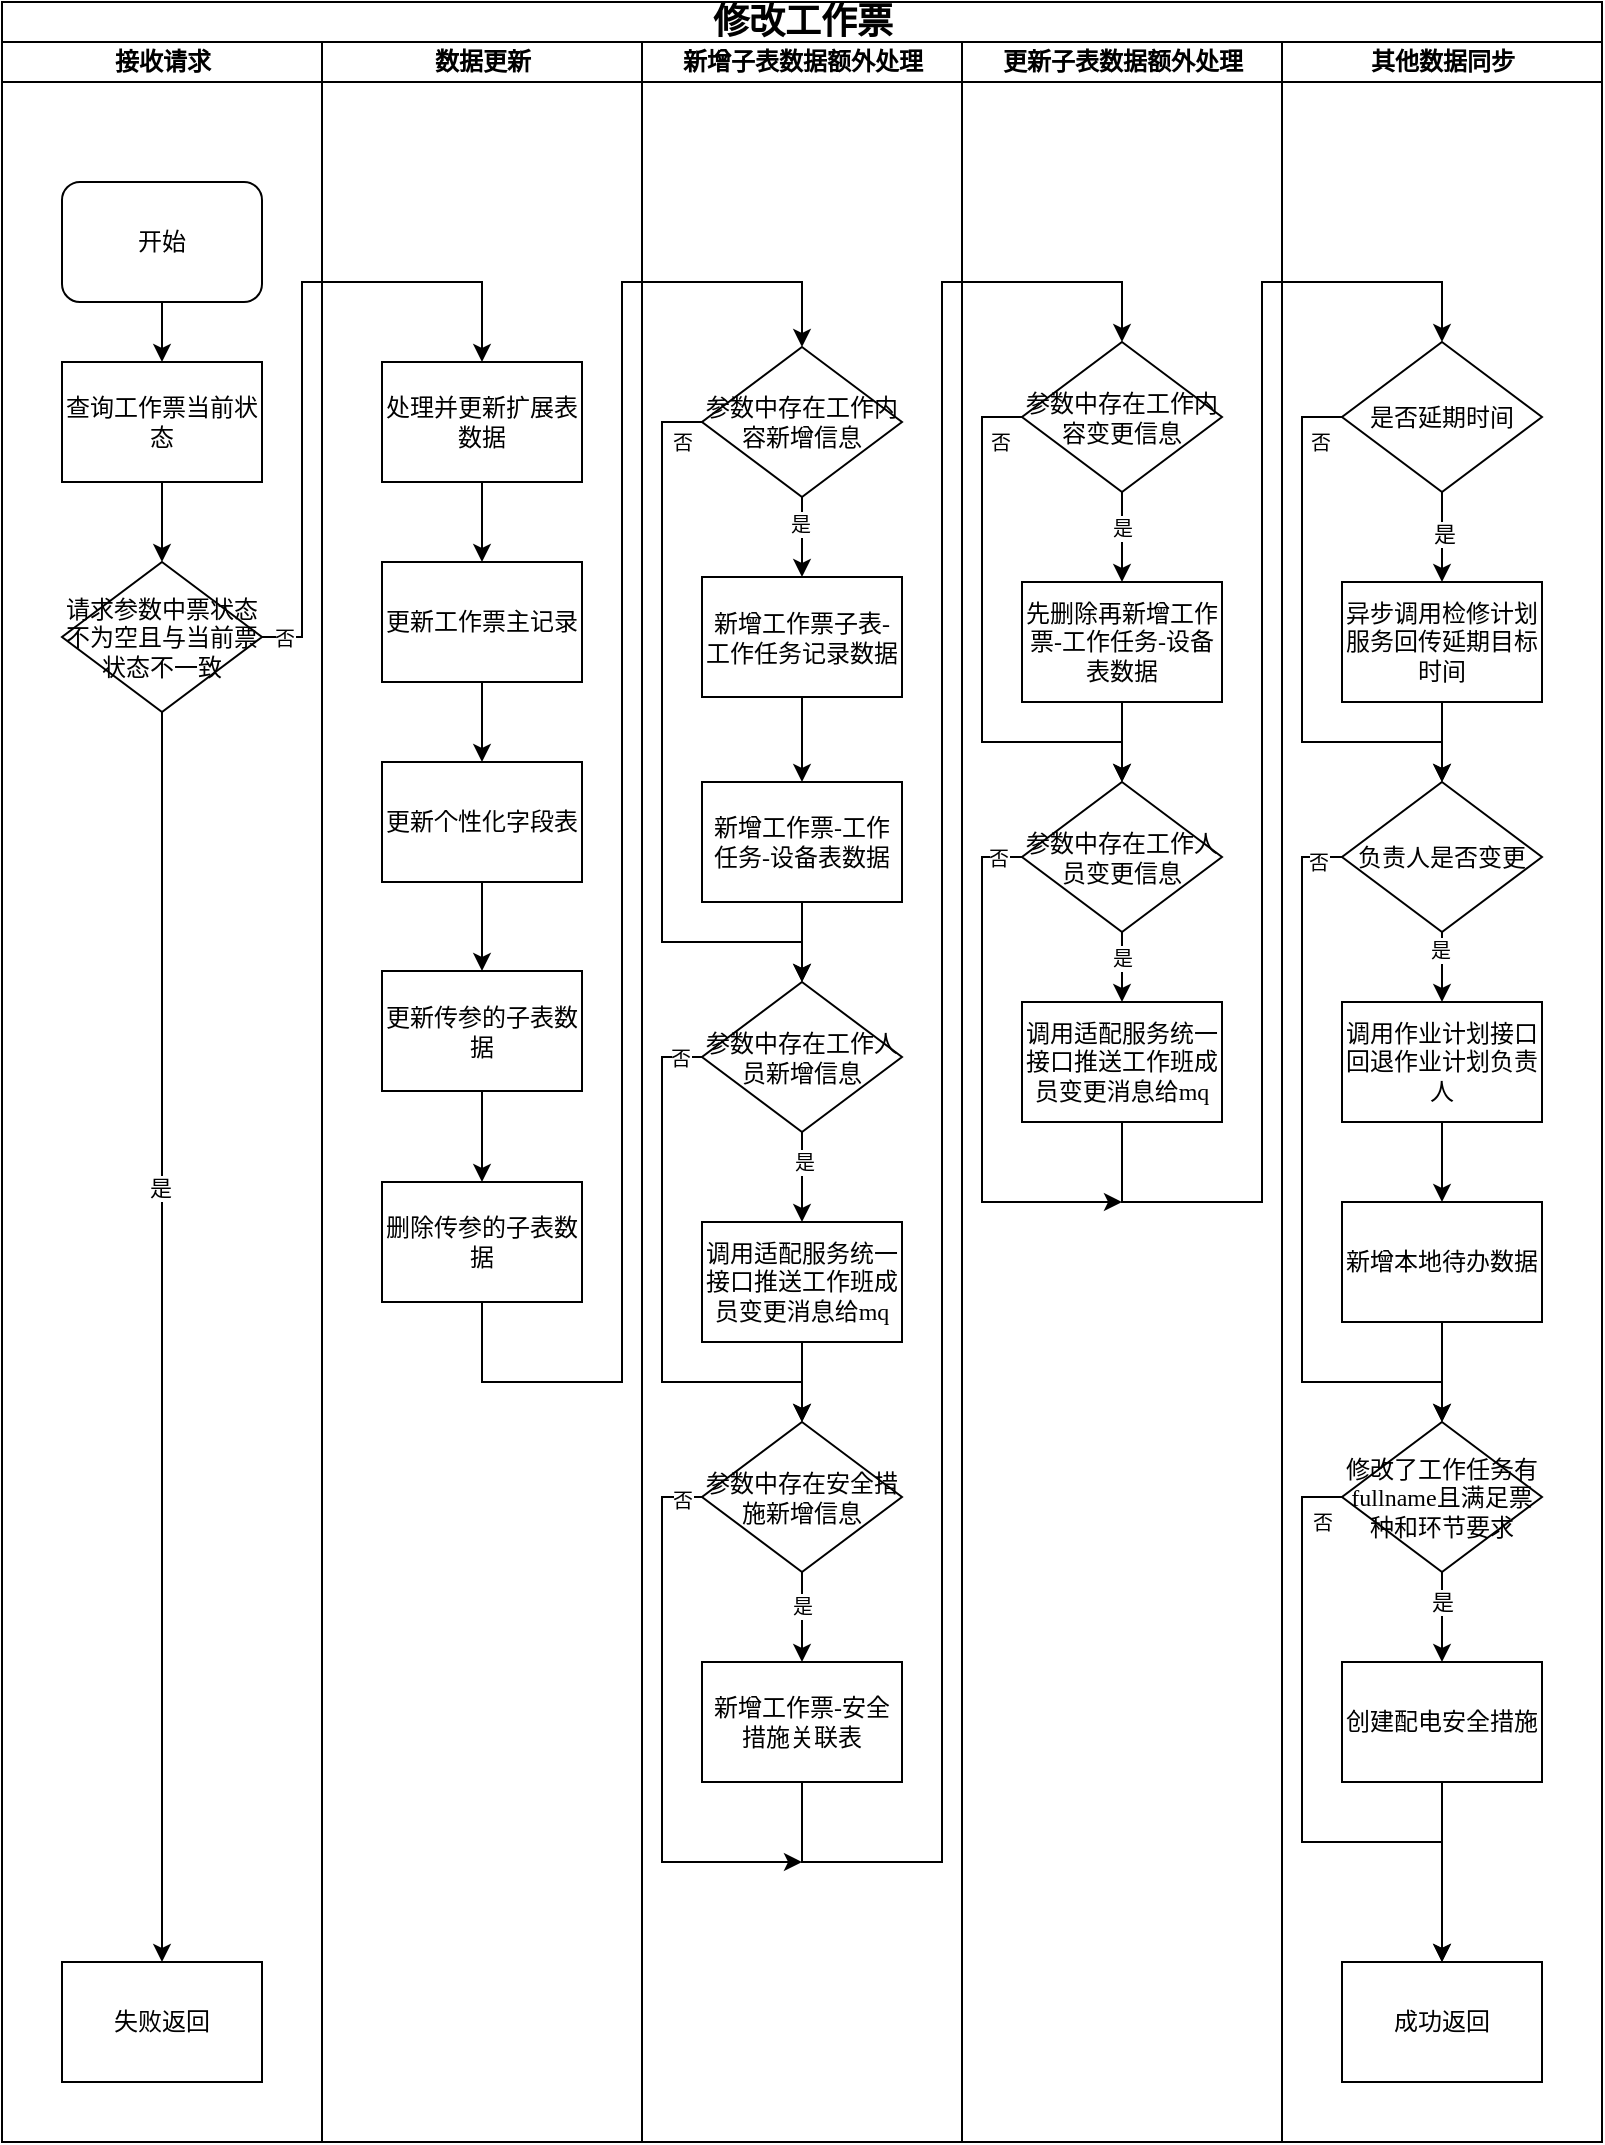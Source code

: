 <mxfile version="26.2.12">
  <diagram name="第 1 页" id="knIPtZ0YHgmLipvf_T2b">
    <mxGraphModel dx="1044" dy="562" grid="1" gridSize="10" guides="1" tooltips="1" connect="1" arrows="1" fold="1" page="1" pageScale="1" pageWidth="827" pageHeight="1169" math="0" shadow="0">
      <root>
        <mxCell id="0" />
        <mxCell id="1" parent="0" />
        <mxCell id="E2VgF8O7wM1RU6FWd8jb-1" value="&lt;font style=&quot;font-size: 18px;&quot;&gt;修改工作票&lt;/font&gt;" style="swimlane;html=1;childLayout=stackLayout;startSize=20;rounded=0;shadow=0;labelBackgroundColor=none;strokeWidth=1;fontFamily=Verdana;fontSize=8;align=center;" parent="1" vertex="1">
          <mxGeometry x="70" y="40" width="800" height="1070" as="geometry" />
        </mxCell>
        <mxCell id="E2VgF8O7wM1RU6FWd8jb-2" value="接收请求" style="swimlane;html=1;startSize=20;" parent="E2VgF8O7wM1RU6FWd8jb-1" vertex="1">
          <mxGeometry y="20" width="160" height="1050" as="geometry">
            <mxRectangle y="20" width="40" height="730" as="alternateBounds" />
          </mxGeometry>
        </mxCell>
        <mxCell id="E2VgF8O7wM1RU6FWd8jb-3" style="edgeStyle=orthogonalEdgeStyle;rounded=0;orthogonalLoop=1;jettySize=auto;html=1;exitX=0.5;exitY=1;exitDx=0;exitDy=0;entryX=0.5;entryY=0;entryDx=0;entryDy=0;" parent="E2VgF8O7wM1RU6FWd8jb-2" source="E2VgF8O7wM1RU6FWd8jb-4" target="E2VgF8O7wM1RU6FWd8jb-9" edge="1">
          <mxGeometry relative="1" as="geometry">
            <mxPoint x="70" y="167.5" as="targetPoint" />
          </mxGeometry>
        </mxCell>
        <mxCell id="E2VgF8O7wM1RU6FWd8jb-4" value="&lt;font style=&quot;font-size: 12px;&quot;&gt;开始&lt;/font&gt;" style="rounded=1;whiteSpace=wrap;html=1;shadow=0;labelBackgroundColor=none;strokeWidth=1;fontFamily=Verdana;fontSize=8;align=center;" parent="E2VgF8O7wM1RU6FWd8jb-2" vertex="1">
          <mxGeometry x="30" y="70" width="100" height="60" as="geometry" />
        </mxCell>
        <mxCell id="E2VgF8O7wM1RU6FWd8jb-5" style="edgeStyle=orthogonalEdgeStyle;rounded=0;orthogonalLoop=1;jettySize=auto;html=1;entryX=0.5;entryY=0;entryDx=0;entryDy=0;exitX=0.5;exitY=1;exitDx=0;exitDy=0;" parent="E2VgF8O7wM1RU6FWd8jb-2" source="E2VgF8O7wM1RU6FWd8jb-10" target="E2VgF8O7wM1RU6FWd8jb-7" edge="1">
          <mxGeometry relative="1" as="geometry">
            <mxPoint x="70" y="980" as="targetPoint" />
            <mxPoint x="70" y="440" as="sourcePoint" />
            <Array as="points">
              <mxPoint x="80" y="660" />
              <mxPoint x="80" y="660" />
            </Array>
          </mxGeometry>
        </mxCell>
        <mxCell id="E2VgF8O7wM1RU6FWd8jb-6" value="是" style="edgeLabel;html=1;align=center;verticalAlign=middle;resizable=0;points=[];" parent="E2VgF8O7wM1RU6FWd8jb-5" vertex="1" connectable="0">
          <mxGeometry x="-0.24" y="-1" relative="1" as="geometry">
            <mxPoint as="offset" />
          </mxGeometry>
        </mxCell>
        <mxCell id="E2VgF8O7wM1RU6FWd8jb-7" value="&lt;span style=&quot;font-size: 12px;&quot;&gt;失败返回&lt;/span&gt;" style="whiteSpace=wrap;html=1;fontSize=8;fontFamily=Verdana;rounded=0;shadow=0;labelBackgroundColor=none;strokeWidth=1;" parent="E2VgF8O7wM1RU6FWd8jb-2" vertex="1">
          <mxGeometry x="30" y="960" width="100" height="60" as="geometry" />
        </mxCell>
        <mxCell id="E2VgF8O7wM1RU6FWd8jb-8" style="edgeStyle=orthogonalEdgeStyle;rounded=0;orthogonalLoop=1;jettySize=auto;html=1;exitX=0.5;exitY=1;exitDx=0;exitDy=0;entryX=0.5;entryY=0;entryDx=0;entryDy=0;" parent="E2VgF8O7wM1RU6FWd8jb-2" source="E2VgF8O7wM1RU6FWd8jb-9" target="E2VgF8O7wM1RU6FWd8jb-10" edge="1">
          <mxGeometry relative="1" as="geometry">
            <mxPoint x="70" y="260" as="targetPoint" />
          </mxGeometry>
        </mxCell>
        <mxCell id="E2VgF8O7wM1RU6FWd8jb-9" value="&lt;span style=&quot;font-size: 12px;&quot;&gt;查询工作票当前状态&lt;/span&gt;" style="whiteSpace=wrap;html=1;fontSize=8;fontFamily=Verdana;rounded=0;shadow=0;labelBackgroundColor=none;strokeWidth=1;" parent="E2VgF8O7wM1RU6FWd8jb-2" vertex="1">
          <mxGeometry x="30" y="160" width="100" height="60" as="geometry" />
        </mxCell>
        <mxCell id="E2VgF8O7wM1RU6FWd8jb-10" value="&lt;span style=&quot;font-size: 12px;&quot;&gt;请求参数中票状态&lt;/span&gt;&lt;div&gt;&lt;span style=&quot;font-size: 12px;&quot;&gt;不为空且与当前票状态不一致&lt;/span&gt;&lt;/div&gt;" style="rhombus;whiteSpace=wrap;html=1;rounded=0;shadow=0;labelBackgroundColor=none;strokeWidth=1;fontFamily=Verdana;fontSize=8;align=center;" parent="E2VgF8O7wM1RU6FWd8jb-2" vertex="1">
          <mxGeometry x="30" y="260" width="100" height="75" as="geometry" />
        </mxCell>
        <mxCell id="E2VgF8O7wM1RU6FWd8jb-11" value="数据更新" style="swimlane;html=1;startSize=20;" parent="E2VgF8O7wM1RU6FWd8jb-1" vertex="1">
          <mxGeometry x="160" y="20" width="160" height="1050" as="geometry" />
        </mxCell>
        <mxCell id="E2VgF8O7wM1RU6FWd8jb-53" style="edgeStyle=orthogonalEdgeStyle;rounded=0;orthogonalLoop=1;jettySize=auto;html=1;exitX=0.5;exitY=1;exitDx=0;exitDy=0;" parent="E2VgF8O7wM1RU6FWd8jb-11" source="E2VgF8O7wM1RU6FWd8jb-49" target="E2VgF8O7wM1RU6FWd8jb-52" edge="1">
          <mxGeometry relative="1" as="geometry" />
        </mxCell>
        <mxCell id="E2VgF8O7wM1RU6FWd8jb-49" value="&lt;span style=&quot;font-size: 12px;&quot;&gt;处理并更新扩展表数据&lt;/span&gt;" style="whiteSpace=wrap;html=1;fontSize=8;fontFamily=Verdana;rounded=0;shadow=0;labelBackgroundColor=none;strokeWidth=1;" parent="E2VgF8O7wM1RU6FWd8jb-11" vertex="1">
          <mxGeometry x="30" y="160" width="100" height="60" as="geometry" />
        </mxCell>
        <mxCell id="E2VgF8O7wM1RU6FWd8jb-55" style="edgeStyle=orthogonalEdgeStyle;rounded=0;orthogonalLoop=1;jettySize=auto;html=1;exitX=0.5;exitY=1;exitDx=0;exitDy=0;entryX=0.5;entryY=0;entryDx=0;entryDy=0;" parent="E2VgF8O7wM1RU6FWd8jb-11" source="E2VgF8O7wM1RU6FWd8jb-52" target="E2VgF8O7wM1RU6FWd8jb-54" edge="1">
          <mxGeometry relative="1" as="geometry" />
        </mxCell>
        <mxCell id="E2VgF8O7wM1RU6FWd8jb-52" value="&lt;span style=&quot;font-size: 12px;&quot;&gt;更新工作票主记录&lt;/span&gt;" style="whiteSpace=wrap;html=1;fontSize=8;fontFamily=Verdana;rounded=0;shadow=0;labelBackgroundColor=none;strokeWidth=1;" parent="E2VgF8O7wM1RU6FWd8jb-11" vertex="1">
          <mxGeometry x="30" y="260" width="100" height="60" as="geometry" />
        </mxCell>
        <mxCell id="E2VgF8O7wM1RU6FWd8jb-57" style="edgeStyle=orthogonalEdgeStyle;rounded=0;orthogonalLoop=1;jettySize=auto;html=1;exitX=0.5;exitY=1;exitDx=0;exitDy=0;" parent="E2VgF8O7wM1RU6FWd8jb-11" source="E2VgF8O7wM1RU6FWd8jb-54" target="E2VgF8O7wM1RU6FWd8jb-56" edge="1">
          <mxGeometry relative="1" as="geometry" />
        </mxCell>
        <mxCell id="E2VgF8O7wM1RU6FWd8jb-54" value="&lt;span style=&quot;font-size: 12px;&quot;&gt;更新个性化字段表&lt;/span&gt;" style="whiteSpace=wrap;html=1;fontSize=8;fontFamily=Verdana;rounded=0;shadow=0;labelBackgroundColor=none;strokeWidth=1;" parent="E2VgF8O7wM1RU6FWd8jb-11" vertex="1">
          <mxGeometry x="30" y="360" width="100" height="60" as="geometry" />
        </mxCell>
        <mxCell id="E2VgF8O7wM1RU6FWd8jb-59" style="edgeStyle=orthogonalEdgeStyle;rounded=0;orthogonalLoop=1;jettySize=auto;html=1;exitX=0.5;exitY=1;exitDx=0;exitDy=0;" parent="E2VgF8O7wM1RU6FWd8jb-11" source="E2VgF8O7wM1RU6FWd8jb-56" target="E2VgF8O7wM1RU6FWd8jb-58" edge="1">
          <mxGeometry relative="1" as="geometry" />
        </mxCell>
        <mxCell id="E2VgF8O7wM1RU6FWd8jb-56" value="&lt;span style=&quot;font-size: 12px;&quot;&gt;更新传参的子表数据&lt;/span&gt;" style="whiteSpace=wrap;html=1;fontSize=8;fontFamily=Verdana;rounded=0;shadow=0;labelBackgroundColor=none;strokeWidth=1;" parent="E2VgF8O7wM1RU6FWd8jb-11" vertex="1">
          <mxGeometry x="30" y="464.5" width="100" height="60" as="geometry" />
        </mxCell>
        <mxCell id="E2VgF8O7wM1RU6FWd8jb-58" value="&lt;span style=&quot;font-size: 12px;&quot;&gt;删除传参的子表数据&lt;/span&gt;" style="whiteSpace=wrap;html=1;fontSize=8;fontFamily=Verdana;rounded=0;shadow=0;labelBackgroundColor=none;strokeWidth=1;" parent="E2VgF8O7wM1RU6FWd8jb-11" vertex="1">
          <mxGeometry x="30" y="570" width="100" height="60" as="geometry" />
        </mxCell>
        <mxCell id="E2VgF8O7wM1RU6FWd8jb-30" value="新增子表数据额外处理" style="swimlane;html=1;startSize=20;" parent="E2VgF8O7wM1RU6FWd8jb-1" vertex="1">
          <mxGeometry x="320" y="20" width="160" height="1050" as="geometry" />
        </mxCell>
        <mxCell id="E2VgF8O7wM1RU6FWd8jb-63" style="edgeStyle=orthogonalEdgeStyle;rounded=0;orthogonalLoop=1;jettySize=auto;html=1;exitX=0.5;exitY=1;exitDx=0;exitDy=0;entryX=0.5;entryY=0;entryDx=0;entryDy=0;" parent="E2VgF8O7wM1RU6FWd8jb-30" source="E2VgF8O7wM1RU6FWd8jb-61" target="E2VgF8O7wM1RU6FWd8jb-62" edge="1">
          <mxGeometry relative="1" as="geometry" />
        </mxCell>
        <mxCell id="E2VgF8O7wM1RU6FWd8jb-64" value="&lt;font style=&quot;font-size: 10px;&quot;&gt;是&lt;/font&gt;" style="edgeLabel;html=1;align=center;verticalAlign=middle;resizable=0;points=[];" parent="E2VgF8O7wM1RU6FWd8jb-63" vertex="1" connectable="0">
          <mxGeometry x="-0.325" y="-1" relative="1" as="geometry">
            <mxPoint as="offset" />
          </mxGeometry>
        </mxCell>
        <mxCell id="E2VgF8O7wM1RU6FWd8jb-69" style="edgeStyle=orthogonalEdgeStyle;rounded=0;orthogonalLoop=1;jettySize=auto;html=1;exitX=0;exitY=0.5;exitDx=0;exitDy=0;entryX=0.5;entryY=0;entryDx=0;entryDy=0;" parent="E2VgF8O7wM1RU6FWd8jb-30" source="E2VgF8O7wM1RU6FWd8jb-61" target="E2VgF8O7wM1RU6FWd8jb-67" edge="1">
          <mxGeometry relative="1" as="geometry">
            <Array as="points">
              <mxPoint x="10" y="190" />
              <mxPoint x="10" y="450" />
              <mxPoint x="80" y="450" />
            </Array>
          </mxGeometry>
        </mxCell>
        <mxCell id="E2VgF8O7wM1RU6FWd8jb-70" value="&lt;font style=&quot;font-size: 10px;&quot;&gt;否&lt;/font&gt;" style="edgeLabel;html=1;align=center;verticalAlign=middle;resizable=0;points=[];" parent="E2VgF8O7wM1RU6FWd8jb-69" vertex="1" connectable="0">
          <mxGeometry x="-0.942" relative="1" as="geometry">
            <mxPoint y="10" as="offset" />
          </mxGeometry>
        </mxCell>
        <mxCell id="E2VgF8O7wM1RU6FWd8jb-61" value="&lt;span style=&quot;font-size: 12px;&quot;&gt;参数中存在工作内容新增信息&lt;/span&gt;" style="rhombus;whiteSpace=wrap;html=1;rounded=0;shadow=0;labelBackgroundColor=none;strokeWidth=1;fontFamily=Verdana;fontSize=8;align=center;" parent="E2VgF8O7wM1RU6FWd8jb-30" vertex="1">
          <mxGeometry x="30" y="152.5" width="100" height="75" as="geometry" />
        </mxCell>
        <mxCell id="E2VgF8O7wM1RU6FWd8jb-66" style="edgeStyle=orthogonalEdgeStyle;rounded=0;orthogonalLoop=1;jettySize=auto;html=1;exitX=0.5;exitY=1;exitDx=0;exitDy=0;" parent="E2VgF8O7wM1RU6FWd8jb-30" source="E2VgF8O7wM1RU6FWd8jb-62" target="E2VgF8O7wM1RU6FWd8jb-65" edge="1">
          <mxGeometry relative="1" as="geometry" />
        </mxCell>
        <mxCell id="E2VgF8O7wM1RU6FWd8jb-62" value="&lt;span style=&quot;font-size: 12px;&quot;&gt;新增工作票子表-工作任务记录数据&lt;/span&gt;" style="whiteSpace=wrap;html=1;fontSize=8;fontFamily=Verdana;rounded=0;shadow=0;labelBackgroundColor=none;strokeWidth=1;" parent="E2VgF8O7wM1RU6FWd8jb-30" vertex="1">
          <mxGeometry x="30" y="267.5" width="100" height="60" as="geometry" />
        </mxCell>
        <mxCell id="E2VgF8O7wM1RU6FWd8jb-68" style="edgeStyle=orthogonalEdgeStyle;rounded=0;orthogonalLoop=1;jettySize=auto;html=1;exitX=0.5;exitY=1;exitDx=0;exitDy=0;entryX=0.5;entryY=0;entryDx=0;entryDy=0;" parent="E2VgF8O7wM1RU6FWd8jb-30" source="E2VgF8O7wM1RU6FWd8jb-65" target="E2VgF8O7wM1RU6FWd8jb-67" edge="1">
          <mxGeometry relative="1" as="geometry" />
        </mxCell>
        <mxCell id="E2VgF8O7wM1RU6FWd8jb-65" value="&lt;span style=&quot;font-size: 12px;&quot;&gt;新增工作票-工作任务-设备表数据&lt;/span&gt;" style="whiteSpace=wrap;html=1;fontSize=8;fontFamily=Verdana;rounded=0;shadow=0;labelBackgroundColor=none;strokeWidth=1;" parent="E2VgF8O7wM1RU6FWd8jb-30" vertex="1">
          <mxGeometry x="30" y="370" width="100" height="60" as="geometry" />
        </mxCell>
        <mxCell id="E2VgF8O7wM1RU6FWd8jb-72" style="edgeStyle=orthogonalEdgeStyle;rounded=0;orthogonalLoop=1;jettySize=auto;html=1;exitX=0.5;exitY=1;exitDx=0;exitDy=0;entryX=0.5;entryY=0;entryDx=0;entryDy=0;" parent="E2VgF8O7wM1RU6FWd8jb-30" source="E2VgF8O7wM1RU6FWd8jb-67" target="E2VgF8O7wM1RU6FWd8jb-71" edge="1">
          <mxGeometry relative="1" as="geometry" />
        </mxCell>
        <mxCell id="E2VgF8O7wM1RU6FWd8jb-75" value="&lt;font style=&quot;font-size: 10px;&quot;&gt;是&lt;/font&gt;" style="edgeLabel;html=1;align=center;verticalAlign=middle;resizable=0;points=[];" parent="E2VgF8O7wM1RU6FWd8jb-72" vertex="1" connectable="0">
          <mxGeometry x="-0.324" y="1" relative="1" as="geometry">
            <mxPoint as="offset" />
          </mxGeometry>
        </mxCell>
        <mxCell id="E2VgF8O7wM1RU6FWd8jb-76" style="edgeStyle=orthogonalEdgeStyle;rounded=0;orthogonalLoop=1;jettySize=auto;html=1;exitX=0;exitY=0.5;exitDx=0;exitDy=0;entryX=0.5;entryY=0;entryDx=0;entryDy=0;" parent="E2VgF8O7wM1RU6FWd8jb-30" source="E2VgF8O7wM1RU6FWd8jb-67" target="E2VgF8O7wM1RU6FWd8jb-73" edge="1">
          <mxGeometry relative="1" as="geometry">
            <Array as="points">
              <mxPoint x="10" y="508" />
              <mxPoint x="10" y="670" />
              <mxPoint x="80" y="670" />
            </Array>
          </mxGeometry>
        </mxCell>
        <mxCell id="E2VgF8O7wM1RU6FWd8jb-77" value="&lt;font style=&quot;font-size: 10px;&quot;&gt;否&lt;/font&gt;" style="edgeLabel;html=1;align=center;verticalAlign=middle;resizable=0;points=[];" parent="E2VgF8O7wM1RU6FWd8jb-76" vertex="1" connectable="0">
          <mxGeometry x="-0.921" relative="1" as="geometry">
            <mxPoint as="offset" />
          </mxGeometry>
        </mxCell>
        <mxCell id="E2VgF8O7wM1RU6FWd8jb-67" value="&lt;span style=&quot;font-size: 12px;&quot;&gt;参数中存在工作人员新增信息&lt;/span&gt;" style="rhombus;whiteSpace=wrap;html=1;rounded=0;shadow=0;labelBackgroundColor=none;strokeWidth=1;fontFamily=Verdana;fontSize=8;align=center;" parent="E2VgF8O7wM1RU6FWd8jb-30" vertex="1">
          <mxGeometry x="30" y="470" width="100" height="75" as="geometry" />
        </mxCell>
        <mxCell id="E2VgF8O7wM1RU6FWd8jb-74" style="edgeStyle=orthogonalEdgeStyle;rounded=0;orthogonalLoop=1;jettySize=auto;html=1;exitX=0.5;exitY=1;exitDx=0;exitDy=0;entryX=0.5;entryY=0;entryDx=0;entryDy=0;" parent="E2VgF8O7wM1RU6FWd8jb-30" source="E2VgF8O7wM1RU6FWd8jb-71" target="E2VgF8O7wM1RU6FWd8jb-73" edge="1">
          <mxGeometry relative="1" as="geometry" />
        </mxCell>
        <mxCell id="E2VgF8O7wM1RU6FWd8jb-71" value="&lt;span style=&quot;font-size: 12px;&quot;&gt;调用适配服务统一接口推送工作班成员变更消息给mq&lt;/span&gt;" style="whiteSpace=wrap;html=1;fontSize=8;fontFamily=Verdana;rounded=0;shadow=0;labelBackgroundColor=none;strokeWidth=1;" parent="E2VgF8O7wM1RU6FWd8jb-30" vertex="1">
          <mxGeometry x="30" y="590" width="100" height="60" as="geometry" />
        </mxCell>
        <mxCell id="E2VgF8O7wM1RU6FWd8jb-81" style="edgeStyle=orthogonalEdgeStyle;rounded=0;orthogonalLoop=1;jettySize=auto;html=1;exitX=0.5;exitY=1;exitDx=0;exitDy=0;" parent="E2VgF8O7wM1RU6FWd8jb-30" source="E2VgF8O7wM1RU6FWd8jb-73" target="E2VgF8O7wM1RU6FWd8jb-80" edge="1">
          <mxGeometry relative="1" as="geometry" />
        </mxCell>
        <mxCell id="E2VgF8O7wM1RU6FWd8jb-82" value="&lt;font style=&quot;font-size: 10px;&quot;&gt;是&lt;/font&gt;" style="edgeLabel;html=1;align=center;verticalAlign=middle;resizable=0;points=[];" parent="E2VgF8O7wM1RU6FWd8jb-81" vertex="1" connectable="0">
          <mxGeometry x="-0.236" y="3" relative="1" as="geometry">
            <mxPoint x="-3" as="offset" />
          </mxGeometry>
        </mxCell>
        <mxCell id="E2VgF8O7wM1RU6FWd8jb-86" style="edgeStyle=orthogonalEdgeStyle;rounded=0;orthogonalLoop=1;jettySize=auto;html=1;exitX=0;exitY=0.5;exitDx=0;exitDy=0;" parent="E2VgF8O7wM1RU6FWd8jb-30" source="E2VgF8O7wM1RU6FWd8jb-73" edge="1">
          <mxGeometry relative="1" as="geometry">
            <mxPoint x="80" y="910" as="targetPoint" />
            <Array as="points">
              <mxPoint x="10" y="728" />
              <mxPoint x="10" y="910" />
            </Array>
          </mxGeometry>
        </mxCell>
        <mxCell id="E2VgF8O7wM1RU6FWd8jb-87" value="&lt;font style=&quot;font-size: 10px;&quot;&gt;否&lt;/font&gt;" style="edgeLabel;html=1;align=center;verticalAlign=middle;resizable=0;points=[];" parent="E2VgF8O7wM1RU6FWd8jb-86" vertex="1" connectable="0">
          <mxGeometry x="-0.922" y="1" relative="1" as="geometry">
            <mxPoint as="offset" />
          </mxGeometry>
        </mxCell>
        <mxCell id="E2VgF8O7wM1RU6FWd8jb-73" value="&lt;span style=&quot;font-size: 12px;&quot;&gt;参数中存在安全措施新增信息&lt;/span&gt;" style="rhombus;whiteSpace=wrap;html=1;rounded=0;shadow=0;labelBackgroundColor=none;strokeWidth=1;fontFamily=Verdana;fontSize=8;align=center;" parent="E2VgF8O7wM1RU6FWd8jb-30" vertex="1">
          <mxGeometry x="30" y="690" width="100" height="75" as="geometry" />
        </mxCell>
        <mxCell id="E2VgF8O7wM1RU6FWd8jb-80" value="&lt;span style=&quot;font-size: 12px;&quot;&gt;新增工作票-安全措施关联表&lt;/span&gt;" style="whiteSpace=wrap;html=1;fontSize=8;fontFamily=Verdana;rounded=0;shadow=0;labelBackgroundColor=none;strokeWidth=1;" parent="E2VgF8O7wM1RU6FWd8jb-30" vertex="1">
          <mxGeometry x="30" y="810" width="100" height="60" as="geometry" />
        </mxCell>
        <mxCell id="E2VgF8O7wM1RU6FWd8jb-36" value="更新子表数据额外处理" style="swimlane;html=1;startSize=20;" parent="E2VgF8O7wM1RU6FWd8jb-1" vertex="1">
          <mxGeometry x="480" y="20" width="160" height="1050" as="geometry" />
        </mxCell>
        <mxCell id="E2VgF8O7wM1RU6FWd8jb-89" style="edgeStyle=orthogonalEdgeStyle;rounded=0;orthogonalLoop=1;jettySize=auto;html=1;exitX=0.5;exitY=1;exitDx=0;exitDy=0;" parent="E2VgF8O7wM1RU6FWd8jb-36" source="E2VgF8O7wM1RU6FWd8jb-84" target="E2VgF8O7wM1RU6FWd8jb-88" edge="1">
          <mxGeometry relative="1" as="geometry" />
        </mxCell>
        <mxCell id="pHV8WTdjbkVzYfBRsaG6-1" value="&lt;font style=&quot;font-size: 10px;&quot;&gt;是&lt;/font&gt;" style="edgeLabel;html=1;align=center;verticalAlign=middle;resizable=0;points=[];" vertex="1" connectable="0" parent="E2VgF8O7wM1RU6FWd8jb-89">
          <mxGeometry x="-0.227" relative="1" as="geometry">
            <mxPoint as="offset" />
          </mxGeometry>
        </mxCell>
        <mxCell id="E2VgF8O7wM1RU6FWd8jb-96" style="edgeStyle=orthogonalEdgeStyle;rounded=0;orthogonalLoop=1;jettySize=auto;html=1;exitX=0;exitY=0.5;exitDx=0;exitDy=0;entryX=0.5;entryY=0;entryDx=0;entryDy=0;" parent="E2VgF8O7wM1RU6FWd8jb-36" source="E2VgF8O7wM1RU6FWd8jb-84" target="E2VgF8O7wM1RU6FWd8jb-90" edge="1">
          <mxGeometry relative="1" as="geometry">
            <Array as="points">
              <mxPoint x="10" y="188" />
              <mxPoint x="10" y="350" />
              <mxPoint x="80" y="350" />
            </Array>
          </mxGeometry>
        </mxCell>
        <mxCell id="E2VgF8O7wM1RU6FWd8jb-97" value="&lt;font style=&quot;font-size: 10px;&quot;&gt;否&lt;/font&gt;" style="edgeLabel;html=1;align=center;verticalAlign=middle;resizable=0;points=[];" parent="E2VgF8O7wM1RU6FWd8jb-96" vertex="1" connectable="0">
          <mxGeometry x="-0.915" y="4" relative="1" as="geometry">
            <mxPoint y="8" as="offset" />
          </mxGeometry>
        </mxCell>
        <mxCell id="E2VgF8O7wM1RU6FWd8jb-84" value="&lt;span style=&quot;font-size: 12px;&quot;&gt;参数中存在工作内容变更信息&lt;/span&gt;" style="rhombus;whiteSpace=wrap;html=1;rounded=0;shadow=0;labelBackgroundColor=none;strokeWidth=1;fontFamily=Verdana;fontSize=8;align=center;" parent="E2VgF8O7wM1RU6FWd8jb-36" vertex="1">
          <mxGeometry x="30" y="150" width="100" height="75" as="geometry" />
        </mxCell>
        <mxCell id="E2VgF8O7wM1RU6FWd8jb-91" style="edgeStyle=orthogonalEdgeStyle;rounded=0;orthogonalLoop=1;jettySize=auto;html=1;exitX=0.5;exitY=1;exitDx=0;exitDy=0;entryX=0.5;entryY=0;entryDx=0;entryDy=0;" parent="E2VgF8O7wM1RU6FWd8jb-36" source="E2VgF8O7wM1RU6FWd8jb-88" target="E2VgF8O7wM1RU6FWd8jb-90" edge="1">
          <mxGeometry relative="1" as="geometry" />
        </mxCell>
        <mxCell id="E2VgF8O7wM1RU6FWd8jb-88" value="&lt;span style=&quot;font-size: 12px;&quot;&gt;先删除再新增工作票-工作任务-设备表数据&lt;/span&gt;" style="whiteSpace=wrap;html=1;fontSize=8;fontFamily=Verdana;rounded=0;shadow=0;labelBackgroundColor=none;strokeWidth=1;" parent="E2VgF8O7wM1RU6FWd8jb-36" vertex="1">
          <mxGeometry x="30" y="270" width="100" height="60" as="geometry" />
        </mxCell>
        <mxCell id="E2VgF8O7wM1RU6FWd8jb-95" style="edgeStyle=orthogonalEdgeStyle;rounded=0;orthogonalLoop=1;jettySize=auto;html=1;exitX=0.5;exitY=1;exitDx=0;exitDy=0;entryX=0.5;entryY=0;entryDx=0;entryDy=0;" parent="E2VgF8O7wM1RU6FWd8jb-36" source="E2VgF8O7wM1RU6FWd8jb-90" target="E2VgF8O7wM1RU6FWd8jb-94" edge="1">
          <mxGeometry relative="1" as="geometry" />
        </mxCell>
        <mxCell id="E2VgF8O7wM1RU6FWd8jb-113" value="&lt;font style=&quot;font-size: 10px;&quot;&gt;是&lt;/font&gt;" style="edgeLabel;html=1;align=center;verticalAlign=middle;resizable=0;points=[];" parent="E2VgF8O7wM1RU6FWd8jb-95" vertex="1" connectable="0">
          <mxGeometry x="-0.291" relative="1" as="geometry">
            <mxPoint as="offset" />
          </mxGeometry>
        </mxCell>
        <mxCell id="E2VgF8O7wM1RU6FWd8jb-111" style="edgeStyle=orthogonalEdgeStyle;rounded=0;orthogonalLoop=1;jettySize=auto;html=1;exitX=0;exitY=0.5;exitDx=0;exitDy=0;" parent="E2VgF8O7wM1RU6FWd8jb-36" source="E2VgF8O7wM1RU6FWd8jb-90" edge="1">
          <mxGeometry relative="1" as="geometry">
            <mxPoint x="80" y="580" as="targetPoint" />
            <Array as="points">
              <mxPoint x="10" y="408" />
              <mxPoint x="10" y="580" />
            </Array>
          </mxGeometry>
        </mxCell>
        <mxCell id="E2VgF8O7wM1RU6FWd8jb-112" value="&lt;font style=&quot;font-size: 10px;&quot;&gt;否&lt;/font&gt;" style="edgeLabel;html=1;align=center;verticalAlign=middle;resizable=0;points=[];" parent="E2VgF8O7wM1RU6FWd8jb-111" vertex="1" connectable="0">
          <mxGeometry x="-0.905" relative="1" as="geometry">
            <mxPoint as="offset" />
          </mxGeometry>
        </mxCell>
        <mxCell id="E2VgF8O7wM1RU6FWd8jb-90" value="&lt;span style=&quot;font-size: 12px;&quot;&gt;参数中存在工作人员变更信息&lt;/span&gt;" style="rhombus;whiteSpace=wrap;html=1;rounded=0;shadow=0;labelBackgroundColor=none;strokeWidth=1;fontFamily=Verdana;fontSize=8;align=center;" parent="E2VgF8O7wM1RU6FWd8jb-36" vertex="1">
          <mxGeometry x="30" y="370" width="100" height="75" as="geometry" />
        </mxCell>
        <mxCell id="E2VgF8O7wM1RU6FWd8jb-94" value="&lt;span style=&quot;font-size: 12px;&quot;&gt;调用适配服务统一接口推送工作班成员变更消息给mq&lt;/span&gt;" style="whiteSpace=wrap;html=1;fontSize=8;fontFamily=Verdana;rounded=0;shadow=0;labelBackgroundColor=none;strokeWidth=1;" parent="E2VgF8O7wM1RU6FWd8jb-36" vertex="1">
          <mxGeometry x="30" y="480" width="100" height="60" as="geometry" />
        </mxCell>
        <mxCell id="E2VgF8O7wM1RU6FWd8jb-50" style="edgeStyle=orthogonalEdgeStyle;rounded=0;orthogonalLoop=1;jettySize=auto;html=1;exitX=1;exitY=0.5;exitDx=0;exitDy=0;entryX=0.5;entryY=0;entryDx=0;entryDy=0;" parent="E2VgF8O7wM1RU6FWd8jb-1" source="E2VgF8O7wM1RU6FWd8jb-10" target="E2VgF8O7wM1RU6FWd8jb-49" edge="1">
          <mxGeometry relative="1" as="geometry">
            <Array as="points">
              <mxPoint x="150" y="318" />
              <mxPoint x="150" y="140" />
              <mxPoint x="240" y="140" />
            </Array>
          </mxGeometry>
        </mxCell>
        <mxCell id="E2VgF8O7wM1RU6FWd8jb-51" value="&lt;font style=&quot;font-size: 10px;&quot;&gt;否&lt;/font&gt;" style="edgeLabel;html=1;align=center;verticalAlign=middle;resizable=0;points=[];" parent="E2VgF8O7wM1RU6FWd8jb-50" vertex="1" connectable="0">
          <mxGeometry x="-0.932" relative="1" as="geometry">
            <mxPoint as="offset" />
          </mxGeometry>
        </mxCell>
        <mxCell id="E2VgF8O7wM1RU6FWd8jb-60" style="edgeStyle=orthogonalEdgeStyle;rounded=0;orthogonalLoop=1;jettySize=auto;html=1;exitX=0.5;exitY=1;exitDx=0;exitDy=0;entryX=0.5;entryY=0;entryDx=0;entryDy=0;" parent="E2VgF8O7wM1RU6FWd8jb-1" source="E2VgF8O7wM1RU6FWd8jb-58" target="E2VgF8O7wM1RU6FWd8jb-61" edge="1">
          <mxGeometry relative="1" as="geometry">
            <mxPoint x="400" y="170" as="targetPoint" />
            <Array as="points">
              <mxPoint x="240" y="690" />
              <mxPoint x="310" y="690" />
              <mxPoint x="310" y="140" />
              <mxPoint x="400" y="140" />
            </Array>
          </mxGeometry>
        </mxCell>
        <mxCell id="E2VgF8O7wM1RU6FWd8jb-85" style="edgeStyle=orthogonalEdgeStyle;rounded=0;orthogonalLoop=1;jettySize=auto;html=1;exitX=0.5;exitY=1;exitDx=0;exitDy=0;entryX=0.5;entryY=0;entryDx=0;entryDy=0;" parent="E2VgF8O7wM1RU6FWd8jb-1" source="E2VgF8O7wM1RU6FWd8jb-80" target="E2VgF8O7wM1RU6FWd8jb-84" edge="1">
          <mxGeometry relative="1" as="geometry">
            <Array as="points">
              <mxPoint x="400" y="930" />
              <mxPoint x="470" y="930" />
              <mxPoint x="470" y="140" />
              <mxPoint x="560" y="140" />
            </Array>
          </mxGeometry>
        </mxCell>
        <mxCell id="E2VgF8O7wM1RU6FWd8jb-98" value="其他数据同步" style="swimlane;html=1;startSize=20;" parent="1" vertex="1">
          <mxGeometry x="710" y="60" width="160" height="1050" as="geometry" />
        </mxCell>
        <mxCell id="E2VgF8O7wM1RU6FWd8jb-100" value="&lt;span style=&quot;font-size: 12px;&quot;&gt;成功返回&lt;/span&gt;" style="whiteSpace=wrap;html=1;fontSize=8;fontFamily=Verdana;rounded=0;shadow=0;labelBackgroundColor=none;strokeWidth=1;" parent="E2VgF8O7wM1RU6FWd8jb-98" vertex="1">
          <mxGeometry x="30" y="960" width="100" height="60" as="geometry" />
        </mxCell>
        <mxCell id="E2VgF8O7wM1RU6FWd8jb-101" style="edgeStyle=orthogonalEdgeStyle;rounded=0;orthogonalLoop=1;jettySize=auto;html=1;exitX=0.5;exitY=1;exitDx=0;exitDy=0;" parent="E2VgF8O7wM1RU6FWd8jb-98" source="E2VgF8O7wM1RU6FWd8jb-104" target="E2VgF8O7wM1RU6FWd8jb-106" edge="1">
          <mxGeometry relative="1" as="geometry" />
        </mxCell>
        <mxCell id="pHV8WTdjbkVzYfBRsaG6-2" value="是" style="edgeLabel;html=1;align=center;verticalAlign=middle;resizable=0;points=[];" vertex="1" connectable="0" parent="E2VgF8O7wM1RU6FWd8jb-101">
          <mxGeometry x="-0.084" y="1" relative="1" as="geometry">
            <mxPoint as="offset" />
          </mxGeometry>
        </mxCell>
        <mxCell id="E2VgF8O7wM1RU6FWd8jb-102" style="edgeStyle=orthogonalEdgeStyle;rounded=0;orthogonalLoop=1;jettySize=auto;html=1;exitX=0;exitY=0.5;exitDx=0;exitDy=0;entryX=0.5;entryY=0;entryDx=0;entryDy=0;" parent="E2VgF8O7wM1RU6FWd8jb-98" source="E2VgF8O7wM1RU6FWd8jb-104" target="E2VgF8O7wM1RU6FWd8jb-108" edge="1">
          <mxGeometry relative="1" as="geometry">
            <Array as="points">
              <mxPoint x="10" y="188" />
              <mxPoint x="10" y="350" />
              <mxPoint x="80" y="350" />
            </Array>
          </mxGeometry>
        </mxCell>
        <mxCell id="E2VgF8O7wM1RU6FWd8jb-103" value="&lt;font style=&quot;font-size: 10px;&quot;&gt;否&lt;/font&gt;" style="edgeLabel;html=1;align=center;verticalAlign=middle;resizable=0;points=[];" parent="E2VgF8O7wM1RU6FWd8jb-102" vertex="1" connectable="0">
          <mxGeometry x="-0.915" y="4" relative="1" as="geometry">
            <mxPoint y="8" as="offset" />
          </mxGeometry>
        </mxCell>
        <mxCell id="E2VgF8O7wM1RU6FWd8jb-104" value="&lt;span style=&quot;font-size: 12px;&quot;&gt;是否延期时间&lt;/span&gt;" style="rhombus;whiteSpace=wrap;html=1;rounded=0;shadow=0;labelBackgroundColor=none;strokeWidth=1;fontFamily=Verdana;fontSize=8;align=center;" parent="E2VgF8O7wM1RU6FWd8jb-98" vertex="1">
          <mxGeometry x="30" y="150" width="100" height="75" as="geometry" />
        </mxCell>
        <mxCell id="E2VgF8O7wM1RU6FWd8jb-105" style="edgeStyle=orthogonalEdgeStyle;rounded=0;orthogonalLoop=1;jettySize=auto;html=1;exitX=0.5;exitY=1;exitDx=0;exitDy=0;entryX=0.5;entryY=0;entryDx=0;entryDy=0;" parent="E2VgF8O7wM1RU6FWd8jb-98" source="E2VgF8O7wM1RU6FWd8jb-106" target="E2VgF8O7wM1RU6FWd8jb-108" edge="1">
          <mxGeometry relative="1" as="geometry" />
        </mxCell>
        <mxCell id="E2VgF8O7wM1RU6FWd8jb-106" value="&lt;span style=&quot;font-size: 12px;&quot;&gt;异步调用检修计划服务回传延期目标时间&lt;/span&gt;" style="whiteSpace=wrap;html=1;fontSize=8;fontFamily=Verdana;rounded=0;shadow=0;labelBackgroundColor=none;strokeWidth=1;" parent="E2VgF8O7wM1RU6FWd8jb-98" vertex="1">
          <mxGeometry x="30" y="270" width="100" height="60" as="geometry" />
        </mxCell>
        <mxCell id="E2VgF8O7wM1RU6FWd8jb-107" style="edgeStyle=orthogonalEdgeStyle;rounded=0;orthogonalLoop=1;jettySize=auto;html=1;exitX=0.5;exitY=1;exitDx=0;exitDy=0;entryX=0.5;entryY=0;entryDx=0;entryDy=0;" parent="E2VgF8O7wM1RU6FWd8jb-98" source="E2VgF8O7wM1RU6FWd8jb-108" target="E2VgF8O7wM1RU6FWd8jb-109" edge="1">
          <mxGeometry relative="1" as="geometry" />
        </mxCell>
        <mxCell id="pHV8WTdjbkVzYfBRsaG6-10" value="&lt;font style=&quot;font-size: 10px;&quot;&gt;是&lt;/font&gt;" style="edgeLabel;html=1;align=center;verticalAlign=middle;resizable=0;points=[];" vertex="1" connectable="0" parent="E2VgF8O7wM1RU6FWd8jb-107">
          <mxGeometry x="-0.509" y="-1" relative="1" as="geometry">
            <mxPoint as="offset" />
          </mxGeometry>
        </mxCell>
        <mxCell id="pHV8WTdjbkVzYfBRsaG6-9" style="edgeStyle=orthogonalEdgeStyle;rounded=0;orthogonalLoop=1;jettySize=auto;html=1;exitX=0;exitY=0.5;exitDx=0;exitDy=0;entryX=0.5;entryY=0;entryDx=0;entryDy=0;" edge="1" parent="E2VgF8O7wM1RU6FWd8jb-98" source="E2VgF8O7wM1RU6FWd8jb-108" target="pHV8WTdjbkVzYfBRsaG6-5">
          <mxGeometry relative="1" as="geometry">
            <Array as="points">
              <mxPoint x="10" y="408" />
              <mxPoint x="10" y="670" />
              <mxPoint x="80" y="670" />
            </Array>
          </mxGeometry>
        </mxCell>
        <mxCell id="pHV8WTdjbkVzYfBRsaG6-11" value="&lt;font style=&quot;font-size: 10px;&quot;&gt;否&lt;/font&gt;" style="edgeLabel;html=1;align=center;verticalAlign=middle;resizable=0;points=[];" vertex="1" connectable="0" parent="pHV8WTdjbkVzYfBRsaG6-9">
          <mxGeometry x="-0.936" y="2" relative="1" as="geometry">
            <mxPoint as="offset" />
          </mxGeometry>
        </mxCell>
        <mxCell id="E2VgF8O7wM1RU6FWd8jb-108" value="&lt;span style=&quot;font-size: 12px;&quot;&gt;负责人是否变更&lt;/span&gt;" style="rhombus;whiteSpace=wrap;html=1;rounded=0;shadow=0;labelBackgroundColor=none;strokeWidth=1;fontFamily=Verdana;fontSize=8;align=center;" parent="E2VgF8O7wM1RU6FWd8jb-98" vertex="1">
          <mxGeometry x="30" y="370" width="100" height="75" as="geometry" />
        </mxCell>
        <mxCell id="pHV8WTdjbkVzYfBRsaG6-4" style="edgeStyle=orthogonalEdgeStyle;rounded=0;orthogonalLoop=1;jettySize=auto;html=1;exitX=0.5;exitY=1;exitDx=0;exitDy=0;" edge="1" parent="E2VgF8O7wM1RU6FWd8jb-98" source="E2VgF8O7wM1RU6FWd8jb-109" target="pHV8WTdjbkVzYfBRsaG6-3">
          <mxGeometry relative="1" as="geometry" />
        </mxCell>
        <mxCell id="E2VgF8O7wM1RU6FWd8jb-109" value="&lt;span style=&quot;font-size: 12px;&quot;&gt;调用作业计划接口回退作业计划负责人&lt;/span&gt;" style="whiteSpace=wrap;html=1;fontSize=8;fontFamily=Verdana;rounded=0;shadow=0;labelBackgroundColor=none;strokeWidth=1;" parent="E2VgF8O7wM1RU6FWd8jb-98" vertex="1">
          <mxGeometry x="30" y="480" width="100" height="60" as="geometry" />
        </mxCell>
        <mxCell id="pHV8WTdjbkVzYfBRsaG6-7" style="edgeStyle=orthogonalEdgeStyle;rounded=0;orthogonalLoop=1;jettySize=auto;html=1;exitX=0.5;exitY=1;exitDx=0;exitDy=0;entryX=0.5;entryY=0;entryDx=0;entryDy=0;" edge="1" parent="E2VgF8O7wM1RU6FWd8jb-98" source="pHV8WTdjbkVzYfBRsaG6-3" target="pHV8WTdjbkVzYfBRsaG6-5">
          <mxGeometry relative="1" as="geometry" />
        </mxCell>
        <mxCell id="pHV8WTdjbkVzYfBRsaG6-3" value="&lt;span style=&quot;font-size: 12px;&quot;&gt;新增本地待办数据&lt;/span&gt;" style="whiteSpace=wrap;html=1;fontSize=8;fontFamily=Verdana;rounded=0;shadow=0;labelBackgroundColor=none;strokeWidth=1;" vertex="1" parent="E2VgF8O7wM1RU6FWd8jb-98">
          <mxGeometry x="30" y="580" width="100" height="60" as="geometry" />
        </mxCell>
        <mxCell id="pHV8WTdjbkVzYfBRsaG6-8" style="edgeStyle=orthogonalEdgeStyle;rounded=0;orthogonalLoop=1;jettySize=auto;html=1;exitX=0.5;exitY=1;exitDx=0;exitDy=0;entryX=0.5;entryY=0;entryDx=0;entryDy=0;" edge="1" parent="E2VgF8O7wM1RU6FWd8jb-98" source="pHV8WTdjbkVzYfBRsaG6-5" target="pHV8WTdjbkVzYfBRsaG6-6">
          <mxGeometry relative="1" as="geometry" />
        </mxCell>
        <mxCell id="pHV8WTdjbkVzYfBRsaG6-12" value="是" style="edgeLabel;html=1;align=center;verticalAlign=middle;resizable=0;points=[];" vertex="1" connectable="0" parent="pHV8WTdjbkVzYfBRsaG6-8">
          <mxGeometry x="-0.333" relative="1" as="geometry">
            <mxPoint as="offset" />
          </mxGeometry>
        </mxCell>
        <mxCell id="pHV8WTdjbkVzYfBRsaG6-13" style="edgeStyle=orthogonalEdgeStyle;rounded=0;orthogonalLoop=1;jettySize=auto;html=1;exitX=0;exitY=0.5;exitDx=0;exitDy=0;entryX=0.5;entryY=0;entryDx=0;entryDy=0;" edge="1" parent="E2VgF8O7wM1RU6FWd8jb-98" source="pHV8WTdjbkVzYfBRsaG6-5" target="E2VgF8O7wM1RU6FWd8jb-100">
          <mxGeometry relative="1" as="geometry">
            <Array as="points">
              <mxPoint x="10" y="728" />
              <mxPoint x="10" y="900" />
              <mxPoint x="80" y="900" />
            </Array>
          </mxGeometry>
        </mxCell>
        <mxCell id="pHV8WTdjbkVzYfBRsaG6-15" value="&lt;font style=&quot;font-size: 10px;&quot;&gt;否&lt;/font&gt;" style="edgeLabel;html=1;align=center;verticalAlign=middle;resizable=0;points=[];" vertex="1" connectable="0" parent="pHV8WTdjbkVzYfBRsaG6-13">
          <mxGeometry x="-0.938" y="1" relative="1" as="geometry">
            <mxPoint y="11" as="offset" />
          </mxGeometry>
        </mxCell>
        <mxCell id="pHV8WTdjbkVzYfBRsaG6-5" value="&lt;span style=&quot;font-size: 12px;&quot;&gt;修改了工作任务有fullname且满足票种和环节要求&lt;/span&gt;" style="rhombus;whiteSpace=wrap;html=1;rounded=0;shadow=0;labelBackgroundColor=none;strokeWidth=1;fontFamily=Verdana;fontSize=8;align=center;" vertex="1" parent="E2VgF8O7wM1RU6FWd8jb-98">
          <mxGeometry x="30" y="690" width="100" height="75" as="geometry" />
        </mxCell>
        <mxCell id="pHV8WTdjbkVzYfBRsaG6-14" style="edgeStyle=orthogonalEdgeStyle;rounded=0;orthogonalLoop=1;jettySize=auto;html=1;exitX=0.5;exitY=1;exitDx=0;exitDy=0;entryX=0.5;entryY=0;entryDx=0;entryDy=0;" edge="1" parent="E2VgF8O7wM1RU6FWd8jb-98" source="pHV8WTdjbkVzYfBRsaG6-6" target="E2VgF8O7wM1RU6FWd8jb-100">
          <mxGeometry relative="1" as="geometry" />
        </mxCell>
        <mxCell id="pHV8WTdjbkVzYfBRsaG6-6" value="&lt;span style=&quot;font-size: 12px;&quot;&gt;创建配电安全措施&lt;/span&gt;" style="whiteSpace=wrap;html=1;fontSize=8;fontFamily=Verdana;rounded=0;shadow=0;labelBackgroundColor=none;strokeWidth=1;" vertex="1" parent="E2VgF8O7wM1RU6FWd8jb-98">
          <mxGeometry x="30" y="810" width="100" height="60" as="geometry" />
        </mxCell>
        <mxCell id="E2VgF8O7wM1RU6FWd8jb-110" style="edgeStyle=orthogonalEdgeStyle;rounded=0;orthogonalLoop=1;jettySize=auto;html=1;exitX=0.5;exitY=1;exitDx=0;exitDy=0;entryX=0.5;entryY=0;entryDx=0;entryDy=0;" parent="1" source="E2VgF8O7wM1RU6FWd8jb-94" target="E2VgF8O7wM1RU6FWd8jb-104" edge="1">
          <mxGeometry relative="1" as="geometry">
            <Array as="points">
              <mxPoint x="630" y="640" />
              <mxPoint x="700" y="640" />
              <mxPoint x="700" y="180" />
              <mxPoint x="790" y="180" />
            </Array>
          </mxGeometry>
        </mxCell>
      </root>
    </mxGraphModel>
  </diagram>
</mxfile>
